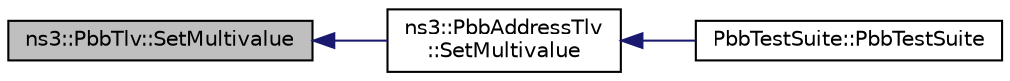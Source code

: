 digraph "ns3::PbbTlv::SetMultivalue"
{
  edge [fontname="Helvetica",fontsize="10",labelfontname="Helvetica",labelfontsize="10"];
  node [fontname="Helvetica",fontsize="10",shape=record];
  rankdir="LR";
  Node1 [label="ns3::PbbTlv::SetMultivalue",height=0.2,width=0.4,color="black", fillcolor="grey75", style="filled", fontcolor="black"];
  Node1 -> Node2 [dir="back",color="midnightblue",fontsize="10",style="solid"];
  Node2 [label="ns3::PbbAddressTlv\l::SetMultivalue",height=0.2,width=0.4,color="black", fillcolor="white", style="filled",URL="$d7/d87/classns3_1_1PbbAddressTlv.html#a305d359c769545937dc5f1fb20d74d1a",tooltip="Sets whether or not this address TLV is \"multivalue\". "];
  Node2 -> Node3 [dir="back",color="midnightblue",fontsize="10",style="solid"];
  Node3 [label="PbbTestSuite::PbbTestSuite",height=0.2,width=0.4,color="black", fillcolor="white", style="filled",URL="$d8/d00/classPbbTestSuite.html#accf2ac0c93fc17ab488c419367b76590"];
}
